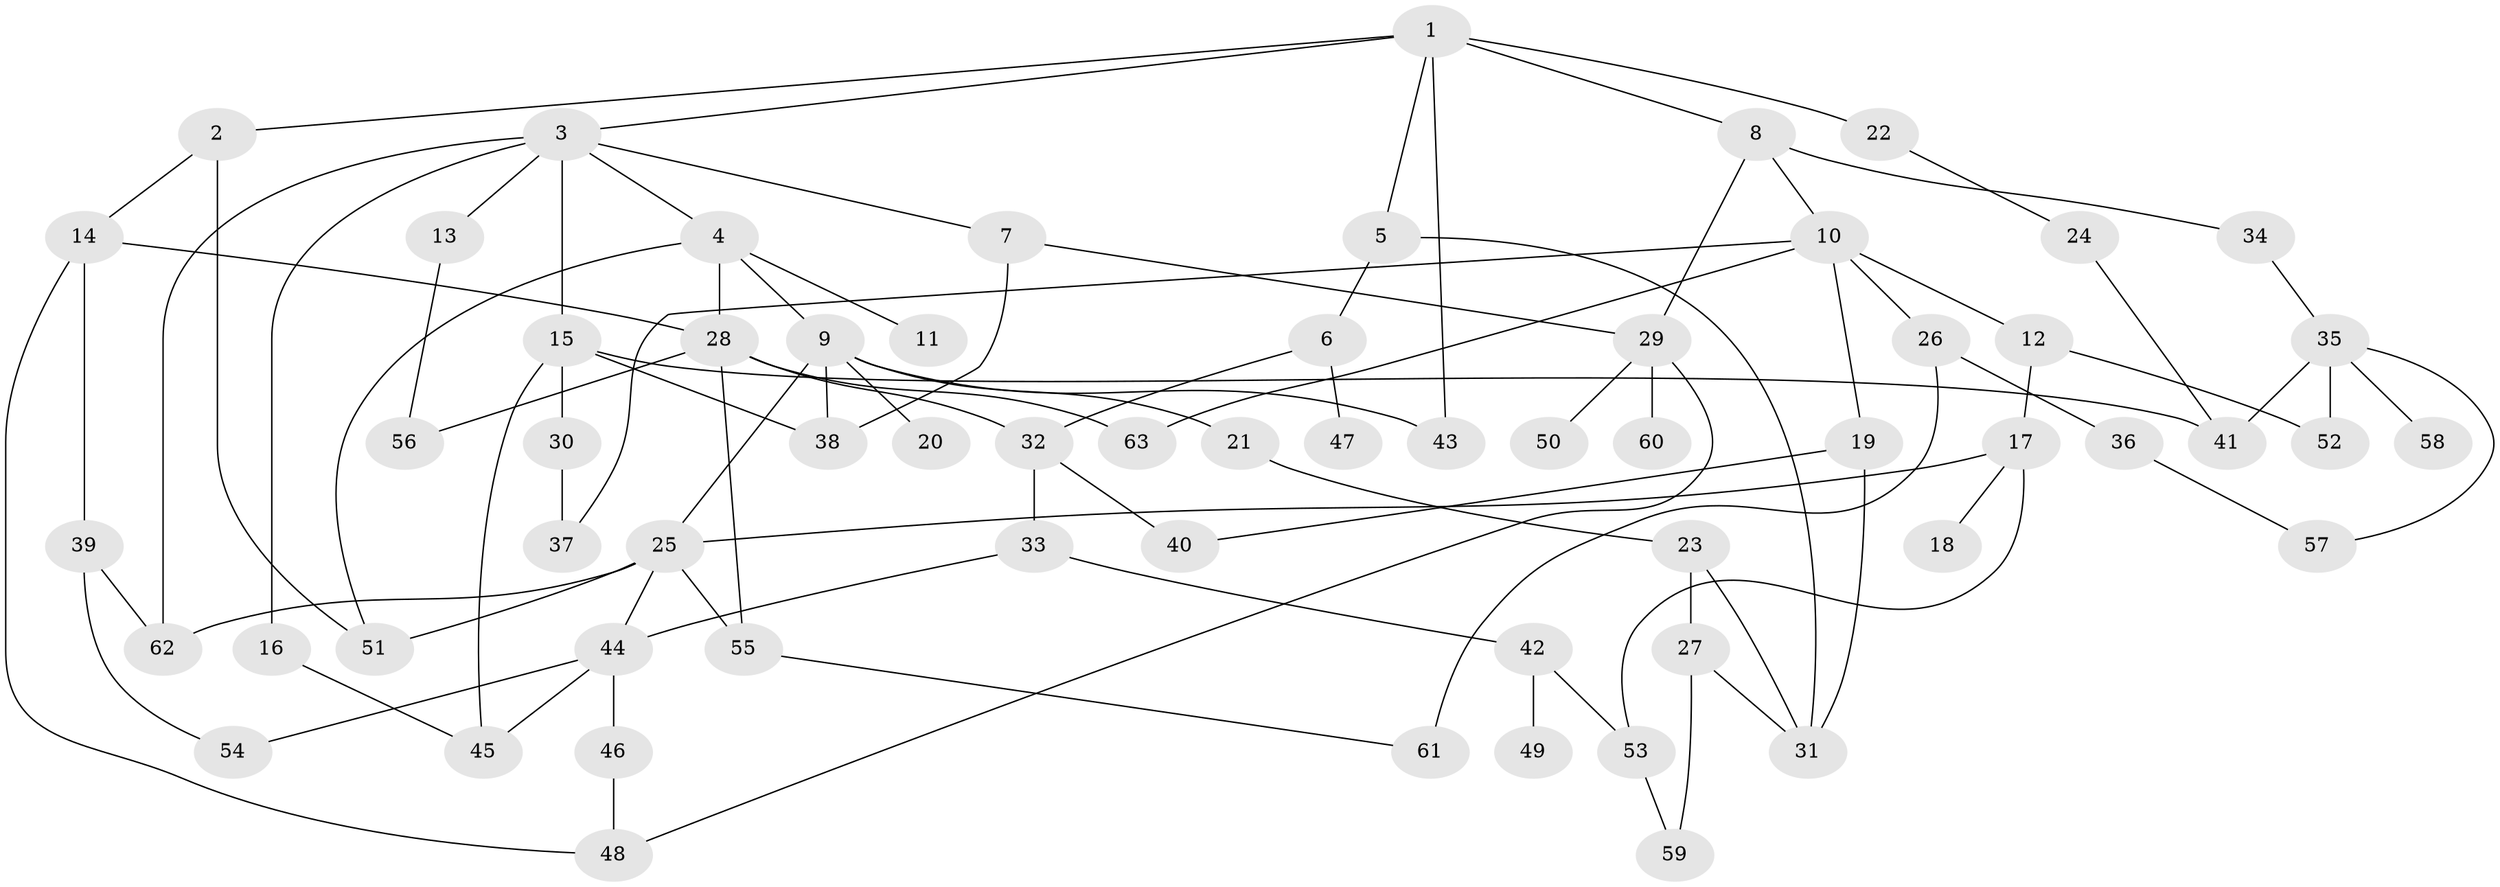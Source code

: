 // coarse degree distribution, {6: 0.13157894736842105, 3: 0.3157894736842105, 10: 0.02631578947368421, 5: 0.10526315789473684, 4: 0.10526315789473684, 1: 0.13157894736842105, 2: 0.15789473684210525, 7: 0.02631578947368421}
// Generated by graph-tools (version 1.1) at 2025/51/02/27/25 19:51:40]
// undirected, 63 vertices, 94 edges
graph export_dot {
graph [start="1"]
  node [color=gray90,style=filled];
  1;
  2;
  3;
  4;
  5;
  6;
  7;
  8;
  9;
  10;
  11;
  12;
  13;
  14;
  15;
  16;
  17;
  18;
  19;
  20;
  21;
  22;
  23;
  24;
  25;
  26;
  27;
  28;
  29;
  30;
  31;
  32;
  33;
  34;
  35;
  36;
  37;
  38;
  39;
  40;
  41;
  42;
  43;
  44;
  45;
  46;
  47;
  48;
  49;
  50;
  51;
  52;
  53;
  54;
  55;
  56;
  57;
  58;
  59;
  60;
  61;
  62;
  63;
  1 -- 2;
  1 -- 3;
  1 -- 5;
  1 -- 8;
  1 -- 22;
  1 -- 43;
  2 -- 14;
  2 -- 51;
  3 -- 4;
  3 -- 7;
  3 -- 13;
  3 -- 15;
  3 -- 16;
  3 -- 62;
  4 -- 9;
  4 -- 11;
  4 -- 51;
  4 -- 28;
  5 -- 6;
  5 -- 31;
  6 -- 32;
  6 -- 47;
  7 -- 29;
  7 -- 38;
  8 -- 10;
  8 -- 29;
  8 -- 34;
  9 -- 20;
  9 -- 21;
  9 -- 43;
  9 -- 25;
  9 -- 38;
  10 -- 12;
  10 -- 19;
  10 -- 26;
  10 -- 37;
  10 -- 63;
  12 -- 17;
  12 -- 52;
  13 -- 56;
  14 -- 28;
  14 -- 39;
  14 -- 48;
  15 -- 30;
  15 -- 38;
  15 -- 41;
  15 -- 45;
  16 -- 45;
  17 -- 18;
  17 -- 25;
  17 -- 53;
  19 -- 31;
  19 -- 40;
  21 -- 23;
  22 -- 24;
  23 -- 27;
  23 -- 31;
  24 -- 41;
  25 -- 62;
  25 -- 44;
  25 -- 51;
  25 -- 55;
  26 -- 36;
  26 -- 61;
  27 -- 59;
  27 -- 31;
  28 -- 55;
  28 -- 56;
  28 -- 63;
  28 -- 32;
  29 -- 50;
  29 -- 60;
  29 -- 48;
  30 -- 37;
  32 -- 33;
  32 -- 40;
  33 -- 42;
  33 -- 44;
  34 -- 35;
  35 -- 52;
  35 -- 58;
  35 -- 57;
  35 -- 41;
  36 -- 57;
  39 -- 54;
  39 -- 62;
  42 -- 49;
  42 -- 53;
  44 -- 46;
  44 -- 54;
  44 -- 45;
  46 -- 48;
  53 -- 59;
  55 -- 61;
}
